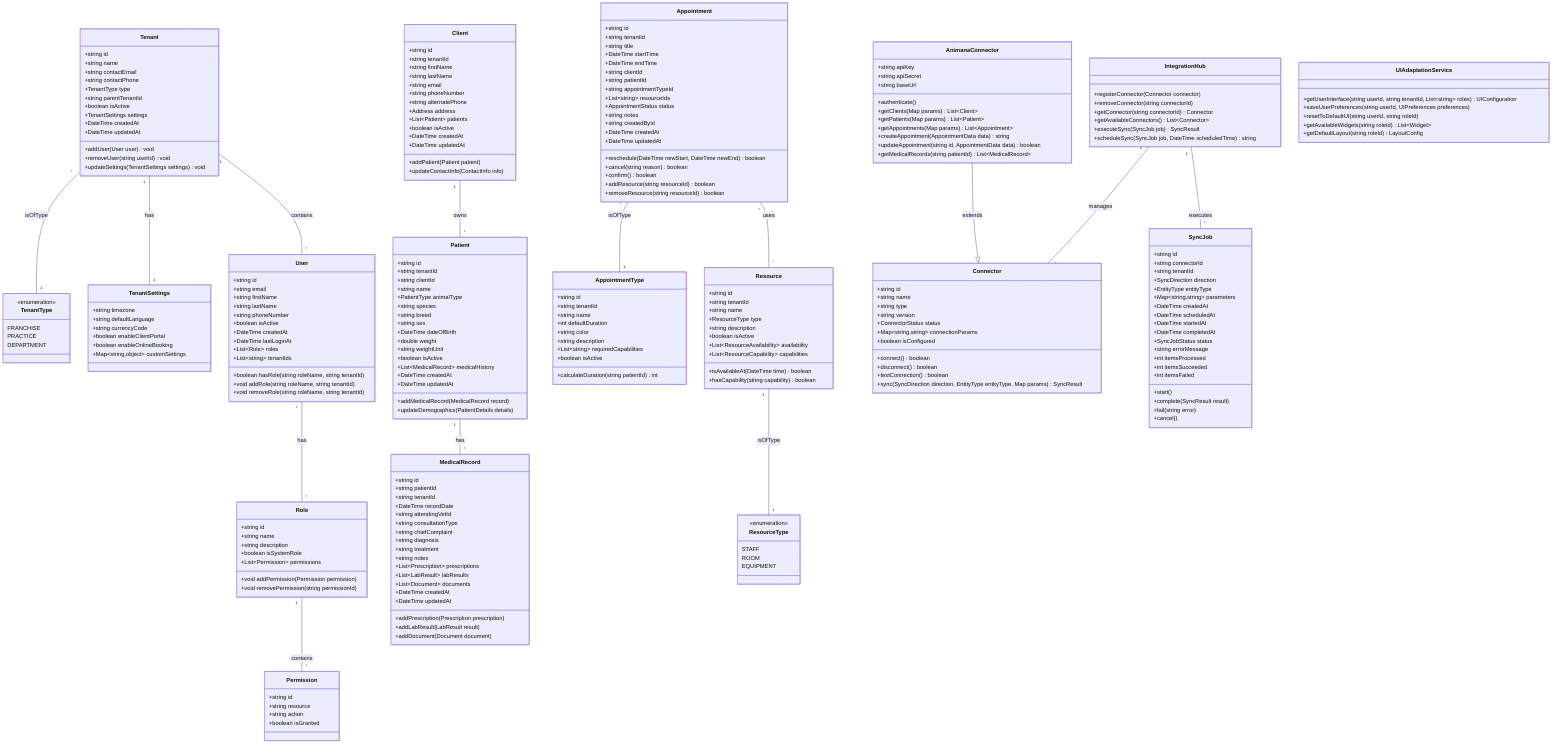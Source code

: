 classDiagram
    %% Multi-Tenant & Identity Management Domain
    class Tenant {
        +string id
        +string name
        +string contactEmail
        +string contactPhone
        +TenantType type
        +string parentTenantId
        +boolean isActive
        +TenantSettings settings
        +DateTime createdAt
        +DateTime updatedAt
        +addUser(User user) void
        +removeUser(string userId) void
        +updateSettings(TenantSettings settings) void
    }

    class TenantType {
        <<enumeration>>
        FRANCHISE
        PRACTICE
        DEPARTMENT
    }

    class TenantSettings {
        +string timezone
        +string defaultLanguage
        +string currencyCode
        +boolean enableClientPortal
        +boolean enableOnlineBooking
        +Map~string,object~ customSettings
    }

    class User {
        +string id
        +string email
        +string firstName
        +string lastName
        +string phoneNumber
        +boolean isActive
        +DateTime createdAt
        +DateTime lastLoginAt
        +List~Role~ roles
        +List~string~ tenantIds
        +boolean hasRole(string roleName, string tenantId)
        +void addRole(string roleName, string tenantId)
        +void removeRole(string roleName, string tenantId)
    }

    class Role {
        +string id
        +string name
        +string description
        +boolean isSystemRole
        +List~Permission~ permissions
        +void addPermission(Permission permission)
        +void removePermission(string permissionId)
    }

    class Permission {
        +string id
        +string resource
        +string action
        +boolean isGranted
    }

    %% Patient and Client Management Domain
    class Client {
        +string id
        +string tenantId
        +string firstName
        +string lastName
        +string email
        +string phoneNumber
        +string alternatePhone
        +Address address
        +List~Patient~ patients
        +boolean isActive
        +DateTime createdAt
        +DateTime updatedAt
        +addPatient(Patient patient)
        +updateContactInfo(ContactInfo info)
    }

    class Patient {
        +string id
        +string tenantId
        +string clientId
        +string name
        +PatientType animalType
        +string species
        +string breed
        +string sex
        +DateTime dateOfBirth
        +double weight
        +string weightUnit
        +boolean isActive
        +List~MedicalRecord~ medicalHistory
        +DateTime createdAt
        +DateTime updatedAt
        +addMedicalRecord(MedicalRecord record)
        +updateDemographics(PatientDetails details)
    }

    class MedicalRecord {
        +string id
        +string patientId
        +string tenantId
        +DateTime recordDate
        +string attendingVetId
        +string consultationType
        +string chiefComplaint
        +string diagnosis
        +string treatment
        +string notes
        +List~Prescription~ prescriptions
        +List~LabResult~ labResults
        +List~Document~ documents
        +DateTime createdAt
        +DateTime updatedAt
        +addPrescription(Prescription prescription)
        +addLabResult(LabResult result)
        +addDocument(Document document)
    }

    %% Appointment and Scheduling Domain
    class Appointment {
        +string id
        +string tenantId
        +string title
        +DateTime startTime
        +DateTime endTime
        +string clientId
        +string patientId
        +string appointmentTypeId
        +List~string~ resourceIds
        +AppointmentStatus status
        +string notes
        +string createdById
        +DateTime createdAt
        +DateTime updatedAt
        +reschedule(DateTime newStart, DateTime newEnd) boolean
        +cancel(string reason) boolean
        +confirm() boolean
        +addResource(string resourceId) boolean
        +removeResource(string resourceId) boolean
    }

    class AppointmentType {
        +string id
        +string tenantId
        +string name
        +int defaultDuration
        +string color
        +string description
        +List~string~ requiredCapabilities
        +boolean isActive
        +calculateDuration(string patientId) int
    }

    class Resource {
        +string id
        +string tenantId
        +string name
        +ResourceType type
        +string description
        +boolean isActive
        +List~ResourceAvailability~ availability
        +List~ResourceCapability~ capabilities
        +isAvailableAt(DateTime time) boolean
        +hasCapability(string capability) boolean
    }

    class ResourceType {
        <<enumeration>>
        STAFF
        ROOM
        EQUIPMENT
    }

    %% Integration Framework Domain
    class IntegrationHub {
        +registerConnector(Connector connector)
        +removeConnector(string connectorId)
        +getConnector(string connectorId) Connector
        +getAvailableConnectors() List~Connector~
        +executeSync(SyncJob job) SyncResult
        +scheduleSync(SyncJob job, DateTime scheduledTime) string
    }

    class Connector {
        +string id
        +string name
        +string type
        +string version
        +ConnectorStatus status
        +Map~string,string~ connectionParams
        +boolean isConfigured
        +connect() boolean
        +disconnect() boolean
        +testConnection() boolean
        +sync(SyncDirection direction, EntityType entityType, Map params) SyncResult
    }

    class AnimanaConnector {
        +string apiKey
        +string apiSecret
        +string baseUrl
        +authenticate()
        +getClients(Map params) List~Client~
        +getPatients(Map params) List~Patient~
        +getAppointments(Map params) List~Appointment~
        +createAppointment(AppointmentData data) string
        +updateAppointment(string id, AppointmentData data) boolean
        +getMedicalRecords(string patientId) List~MedicalRecord~
    }

    class SyncJob {
        +string id
        +string connectorId
        +string tenantId
        +SyncDirection direction
        +EntityType entityType
        +Map~string,string~ parameters
        +DateTime createdAt
        +DateTime scheduledAt
        +DateTime startedAt
        +DateTime completedAt
        +SyncJobStatus status
        +string errorMessage
        +int itemsProcessed
        +int itemsSucceeded
        +int itemsFailed
        +start()
        +complete(SyncResult result)
        +fail(string error)
        +cancel()
    }

    class UIAdaptationService {
        +getUserInterface(string userId, string tenantId, List~string~ roles) UIConfiguration
        +saveUserPreferences(string userId, UIPreferences preferences)
        +resetToDefaultUI(string userId, string roleId)
        +getAvailableWidgets(string roleId) List~Widget~
        +getDefaultLayout(string roleId) LayoutConfig
    }

    %% Relationships
    Tenant "1" -- "*" User : contains
    User "*" -- "*" Role : has
    Role "1" -- "*" Permission : contains
    Tenant "1" -- "1" TenantSettings : has
    Tenant "*" -- "1" TenantType : isOfType
    
    Client "1" -- "*" Patient : owns
    Patient "1" -- "*" MedicalRecord : has
    
    Appointment "*" -- "1" AppointmentType : isOfType
    Appointment "*" -- "*" Resource : uses
    Resource "1" -- "1" ResourceType : isOfType
    
    IntegrationHub "1" -- "*" Connector : manages
    IntegrationHub "1" -- "*" SyncJob : executes
    AnimanaConnector --|> Connector : extends
